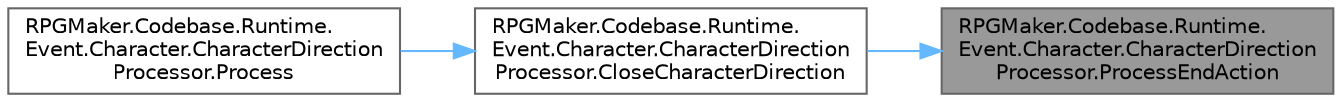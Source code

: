 digraph "RPGMaker.Codebase.Runtime.Event.Character.CharacterDirectionProcessor.ProcessEndAction"
{
 // LATEX_PDF_SIZE
  bgcolor="transparent";
  edge [fontname=Helvetica,fontsize=10,labelfontname=Helvetica,labelfontsize=10];
  node [fontname=Helvetica,fontsize=10,shape=box,height=0.2,width=0.4];
  rankdir="RL";
  Node1 [id="Node000001",label="RPGMaker.Codebase.Runtime.\lEvent.Character.CharacterDirection\lProcessor.ProcessEndAction",height=0.2,width=0.4,color="gray40", fillcolor="grey60", style="filled", fontcolor="black",tooltip="😁 終了処理"];
  Node1 -> Node2 [id="edge1_Node000001_Node000002",dir="back",color="steelblue1",style="solid",tooltip=" "];
  Node2 [id="Node000002",label="RPGMaker.Codebase.Runtime.\lEvent.Character.CharacterDirection\lProcessor.CloseCharacterDirection",height=0.2,width=0.4,color="grey40", fillcolor="white", style="filled",URL="$d7/dd1/class_r_p_g_maker_1_1_codebase_1_1_runtime_1_1_event_1_1_character_1_1_character_direction_processor.html#a9249820d7640182ee7278907089e8a6e",tooltip="😁 閉じるキャラクター向き"];
  Node2 -> Node3 [id="edge2_Node000002_Node000003",dir="back",color="steelblue1",style="solid",tooltip=" "];
  Node3 [id="Node000003",label="RPGMaker.Codebase.Runtime.\lEvent.Character.CharacterDirection\lProcessor.Process",height=0.2,width=0.4,color="grey40", fillcolor="white", style="filled",URL="$d7/dd1/class_r_p_g_maker_1_1_codebase_1_1_runtime_1_1_event_1_1_character_1_1_character_direction_processor.html#a88e33acdabb710d78f462758c38d63c7",tooltip="😁 処理"];
}
